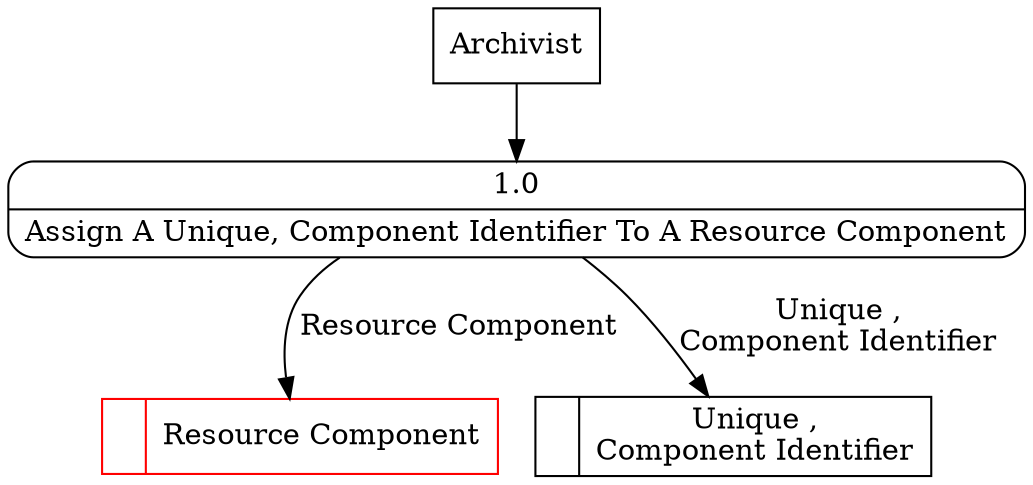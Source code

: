 digraph dfd2{ 
node[shape=record]
200 [label="<f0>  |<f1> Resource Component " color=red];
201 [label="<f0>  |<f1> Unique ,\nComponent Identifier " ];
202 [label="Archivist" shape=box];
203 [label="{<f0> 1.0|<f1> Assign A Unique, Component Identifier To A Resource Component }" shape=Mrecord];
202 -> 203
203 -> 201 [label="Unique ,\nComponent Identifier"]
203 -> 200 [label="Resource Component"]
}